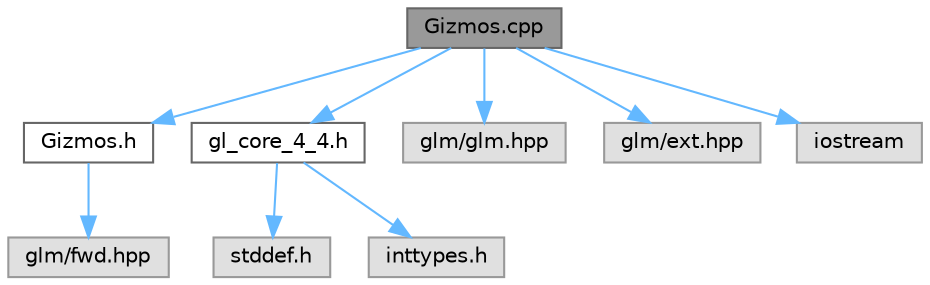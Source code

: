 digraph "Gizmos.cpp"
{
 // LATEX_PDF_SIZE
  bgcolor="transparent";
  edge [fontname=Helvetica,fontsize=10,labelfontname=Helvetica,labelfontsize=10];
  node [fontname=Helvetica,fontsize=10,shape=box,height=0.2,width=0.4];
  Node1 [id="Node000001",label="Gizmos.cpp",height=0.2,width=0.4,color="gray40", fillcolor="grey60", style="filled", fontcolor="black",tooltip=" "];
  Node1 -> Node2 [id="edge1_Node000001_Node000002",color="steelblue1",style="solid",tooltip=" "];
  Node2 [id="Node000002",label="Gizmos.h",height=0.2,width=0.4,color="grey40", fillcolor="white", style="filled",URL="$_gizmos_8h.html",tooltip=" "];
  Node2 -> Node3 [id="edge2_Node000002_Node000003",color="steelblue1",style="solid",tooltip=" "];
  Node3 [id="Node000003",label="glm/fwd.hpp",height=0.2,width=0.4,color="grey60", fillcolor="#E0E0E0", style="filled",tooltip=" "];
  Node1 -> Node4 [id="edge3_Node000001_Node000004",color="steelblue1",style="solid",tooltip=" "];
  Node4 [id="Node000004",label="gl_core_4_4.h",height=0.2,width=0.4,color="grey40", fillcolor="white", style="filled",URL="$gl__core__4__4_8h.html",tooltip=" "];
  Node4 -> Node5 [id="edge4_Node000004_Node000005",color="steelblue1",style="solid",tooltip=" "];
  Node5 [id="Node000005",label="stddef.h",height=0.2,width=0.4,color="grey60", fillcolor="#E0E0E0", style="filled",tooltip=" "];
  Node4 -> Node6 [id="edge5_Node000004_Node000006",color="steelblue1",style="solid",tooltip=" "];
  Node6 [id="Node000006",label="inttypes.h",height=0.2,width=0.4,color="grey60", fillcolor="#E0E0E0", style="filled",tooltip=" "];
  Node1 -> Node7 [id="edge6_Node000001_Node000007",color="steelblue1",style="solid",tooltip=" "];
  Node7 [id="Node000007",label="glm/glm.hpp",height=0.2,width=0.4,color="grey60", fillcolor="#E0E0E0", style="filled",tooltip=" "];
  Node1 -> Node8 [id="edge7_Node000001_Node000008",color="steelblue1",style="solid",tooltip=" "];
  Node8 [id="Node000008",label="glm/ext.hpp",height=0.2,width=0.4,color="grey60", fillcolor="#E0E0E0", style="filled",tooltip=" "];
  Node1 -> Node9 [id="edge8_Node000001_Node000009",color="steelblue1",style="solid",tooltip=" "];
  Node9 [id="Node000009",label="iostream",height=0.2,width=0.4,color="grey60", fillcolor="#E0E0E0", style="filled",tooltip=" "];
}

